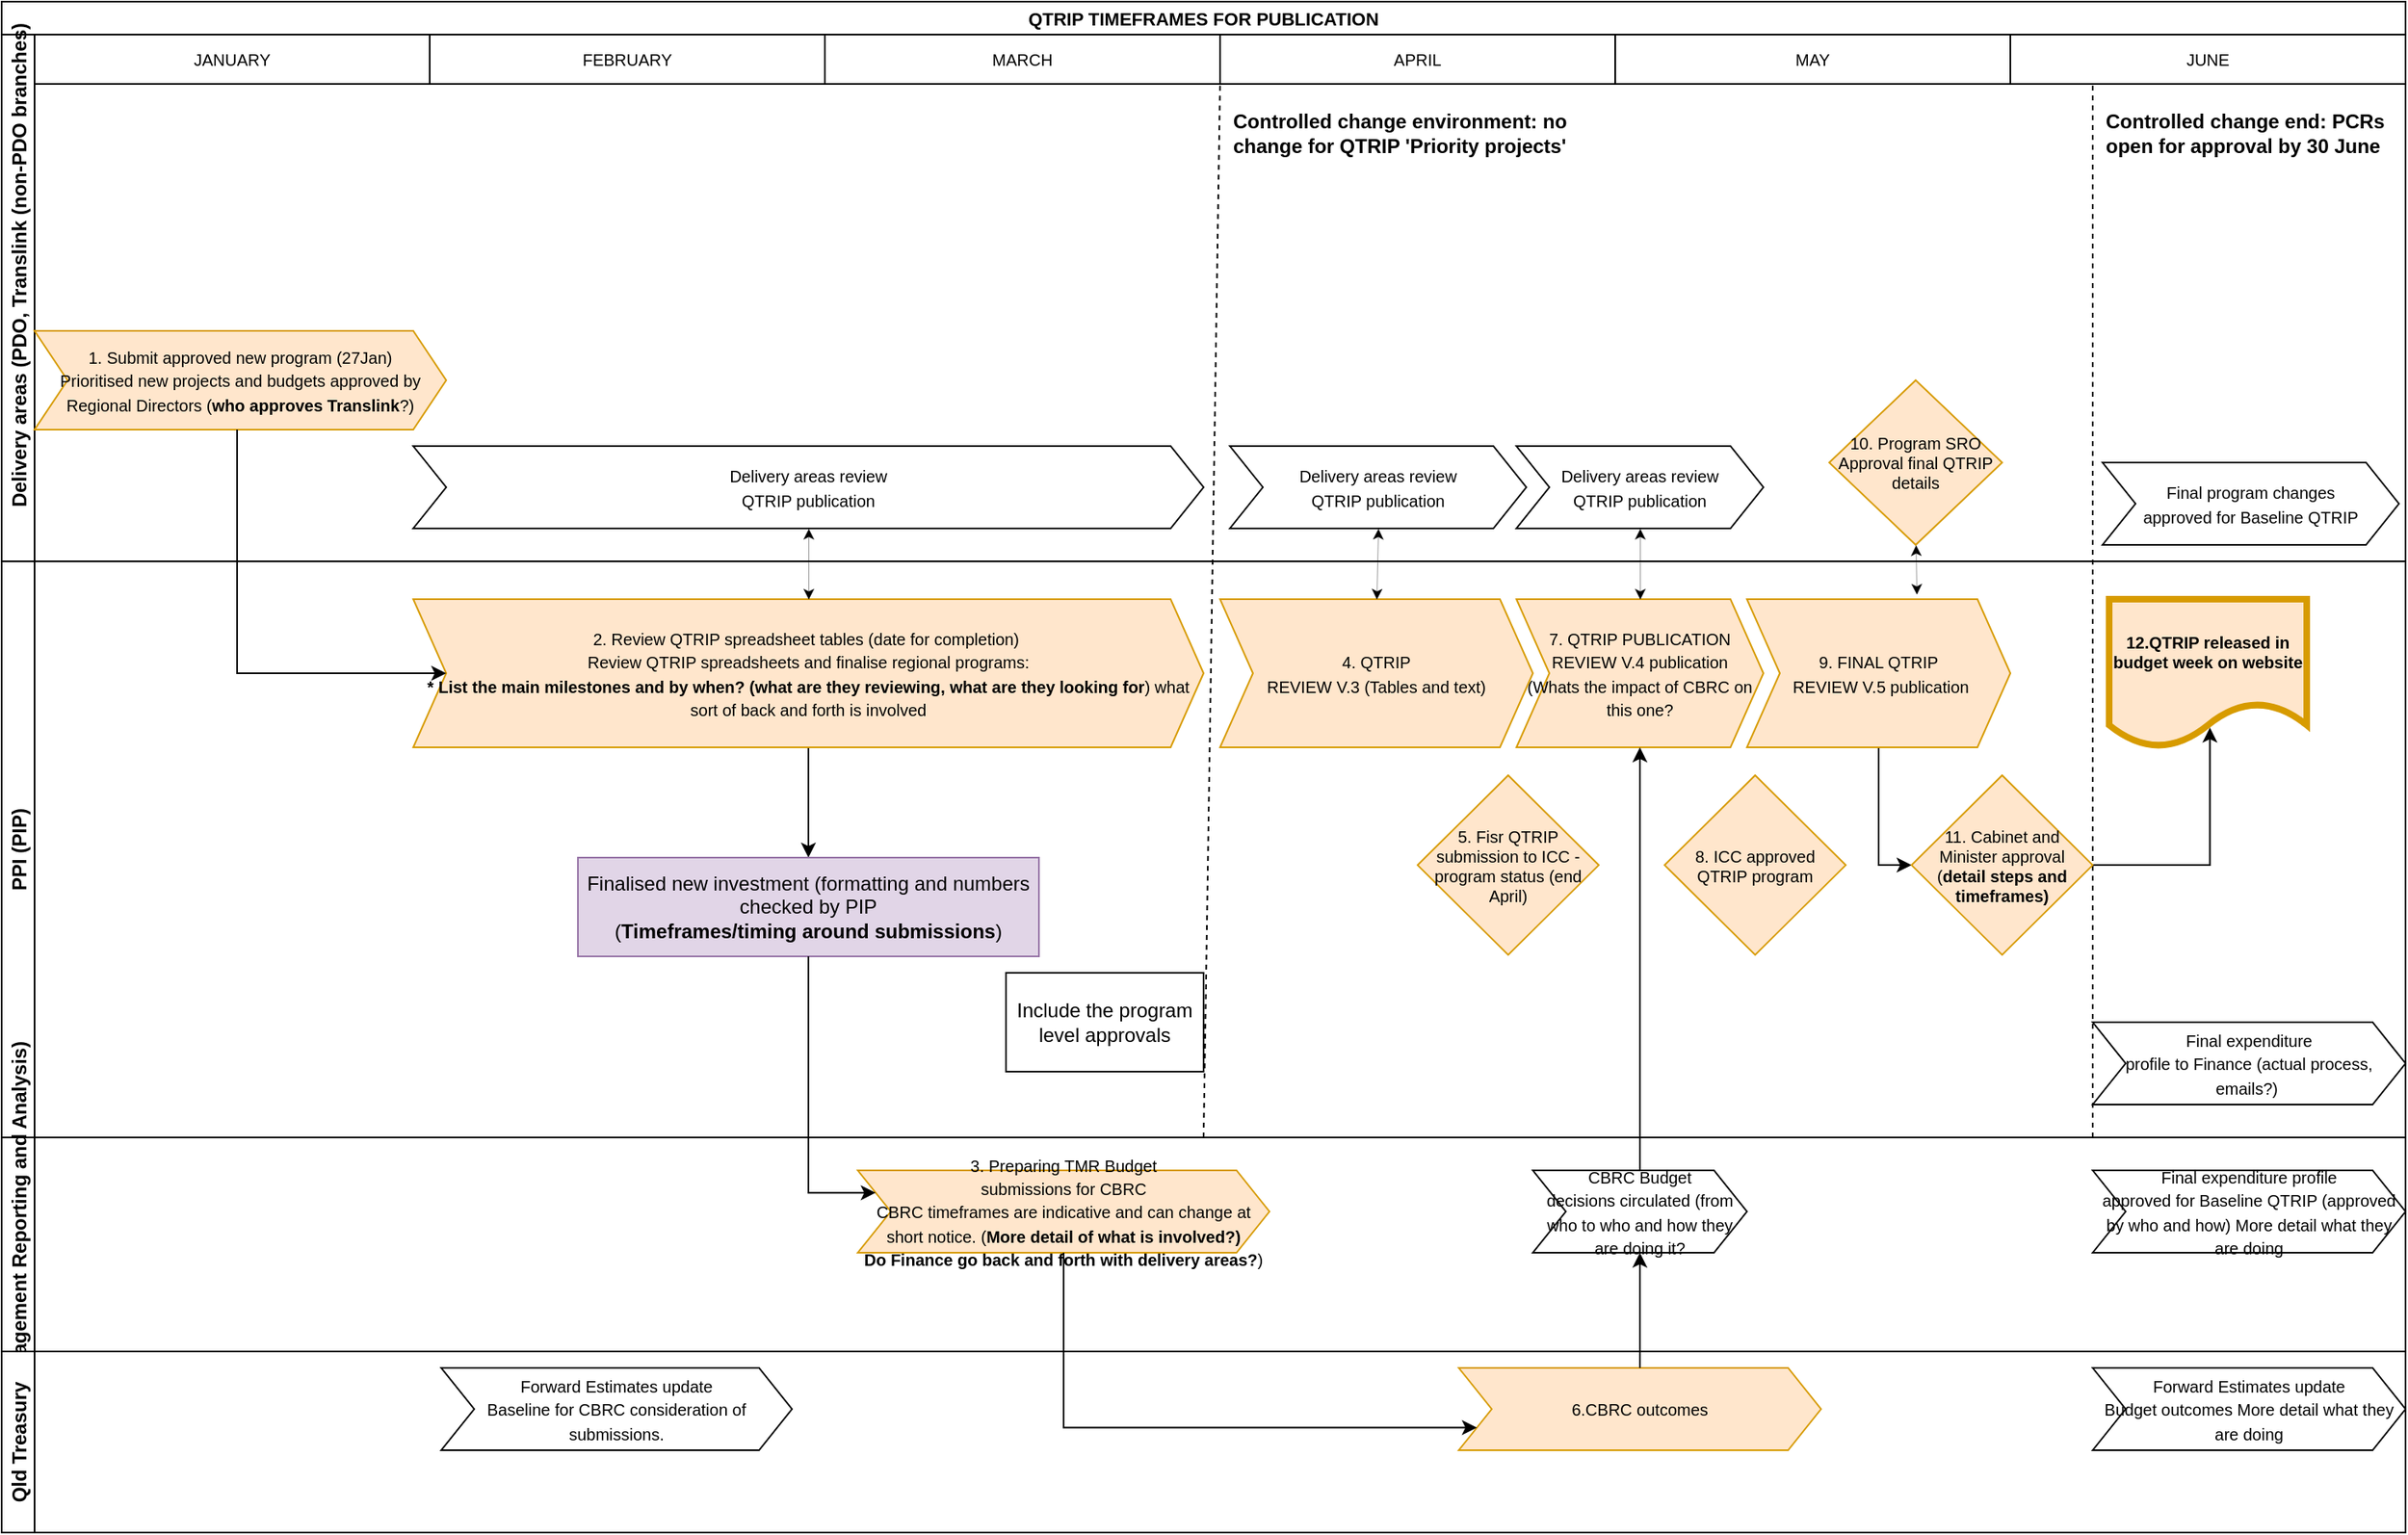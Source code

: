 <mxfile version="20.6.2" type="device" pages="3"><diagram id="lmJK-2yLrPPL_k1sbxFB" name="QTRIP"><mxGraphModel dx="1676" dy="972" grid="1" gridSize="10" guides="1" tooltips="1" connect="1" arrows="1" fold="1" page="1" pageScale="1" pageWidth="1654" pageHeight="1169" math="0" shadow="0"><root><mxCell id="0"/><mxCell id="1" parent="0"/><mxCell id="1NMxPis9Ar9ZYOywmdkB-1" value="QTRIP TIMEFRAMES FOR PUBLICATION" style="swimlane;childLayout=stackLayout;resizeParent=1;resizeParentMax=0;horizontal=1;startSize=20;horizontalStack=0;fontSize=11;" parent="1" vertex="1"><mxGeometry x="120" y="100" width="1460" height="930" as="geometry"/></mxCell><mxCell id="1NMxPis9Ar9ZYOywmdkB-2" value="            Delivery areas (PDO, Translink (non-PDO branches)" style="swimlane;startSize=20;horizontal=0;" parent="1NMxPis9Ar9ZYOywmdkB-1" vertex="1"><mxGeometry y="20" width="1460" height="320" as="geometry"/></mxCell><mxCell id="1NMxPis9Ar9ZYOywmdkB-7" value="&lt;font style=&quot;font-size: 10px;&quot;&gt;Final program changes&lt;br&gt;approved for Baseline QTRIP&lt;/font&gt;" style="shape=step;perimeter=stepPerimeter;whiteSpace=wrap;html=1;fixedSize=1;" parent="1NMxPis9Ar9ZYOywmdkB-2" vertex="1"><mxGeometry x="1276" y="260" width="180" height="50" as="geometry"/></mxCell><mxCell id="1NMxPis9Ar9ZYOywmdkB-36" value="JANUARY" style="rounded=0;whiteSpace=wrap;html=1;fontSize=10;" parent="1NMxPis9Ar9ZYOywmdkB-2" vertex="1"><mxGeometry x="20" width="240" height="30" as="geometry"/></mxCell><mxCell id="1NMxPis9Ar9ZYOywmdkB-37" value="FEBRUARY" style="rounded=0;whiteSpace=wrap;html=1;fontSize=10;" parent="1NMxPis9Ar9ZYOywmdkB-2" vertex="1"><mxGeometry x="260" width="240" height="30" as="geometry"/></mxCell><mxCell id="1NMxPis9Ar9ZYOywmdkB-38" value="MARCH" style="rounded=0;whiteSpace=wrap;html=1;fontSize=10;" parent="1NMxPis9Ar9ZYOywmdkB-2" vertex="1"><mxGeometry x="500" width="240" height="30" as="geometry"/></mxCell><mxCell id="1NMxPis9Ar9ZYOywmdkB-39" value="APRIL" style="rounded=0;whiteSpace=wrap;html=1;fontSize=10;" parent="1NMxPis9Ar9ZYOywmdkB-2" vertex="1"><mxGeometry x="740" width="240" height="30" as="geometry"/></mxCell><mxCell id="1NMxPis9Ar9ZYOywmdkB-40" value="MAY" style="rounded=0;whiteSpace=wrap;html=1;fontSize=10;" parent="1NMxPis9Ar9ZYOywmdkB-2" vertex="1"><mxGeometry x="980" width="240" height="30" as="geometry"/></mxCell><mxCell id="1NMxPis9Ar9ZYOywmdkB-41" value="JUNE" style="rounded=0;whiteSpace=wrap;html=1;fontSize=10;" parent="1NMxPis9Ar9ZYOywmdkB-2" vertex="1"><mxGeometry x="1220" width="240" height="30" as="geometry"/></mxCell><mxCell id="1NMxPis9Ar9ZYOywmdkB-46" value="10. Program SRO&lt;br&gt;Approval final QTRIP details" style="rhombus;whiteSpace=wrap;html=1;fontSize=10;fillColor=#ffe6cc;strokeColor=#d79b00;" parent="1NMxPis9Ar9ZYOywmdkB-2" vertex="1"><mxGeometry x="1110" y="210" width="105" height="100" as="geometry"/></mxCell><mxCell id="1NMxPis9Ar9ZYOywmdkB-76" value="&lt;span style=&quot;font-size: 10px;&quot;&gt;Delivery areas review&lt;br&gt;QTRIP publication&lt;/span&gt;" style="shape=step;perimeter=stepPerimeter;whiteSpace=wrap;html=1;fixedSize=1;" parent="1NMxPis9Ar9ZYOywmdkB-2" vertex="1"><mxGeometry x="746" y="250" width="180" height="50" as="geometry"/></mxCell><mxCell id="1NMxPis9Ar9ZYOywmdkB-77" value="&lt;span style=&quot;font-size: 10px;&quot;&gt;Delivery areas review&lt;br&gt;QTRIP publication&lt;/span&gt;" style="shape=step;perimeter=stepPerimeter;whiteSpace=wrap;html=1;fixedSize=1;" parent="1NMxPis9Ar9ZYOywmdkB-2" vertex="1"><mxGeometry x="250" y="250" width="480" height="50" as="geometry"/></mxCell><mxCell id="1NMxPis9Ar9ZYOywmdkB-80" value="&lt;span style=&quot;font-size: 10px;&quot;&gt;Delivery areas review&lt;br&gt;QTRIP publication&lt;/span&gt;" style="shape=step;perimeter=stepPerimeter;whiteSpace=wrap;html=1;fixedSize=1;" parent="1NMxPis9Ar9ZYOywmdkB-2" vertex="1"><mxGeometry x="920" y="250" width="150" height="50" as="geometry"/></mxCell><mxCell id="1NMxPis9Ar9ZYOywmdkB-85" value="" style="endArrow=none;dashed=1;html=1;rounded=0;strokeWidth=1;fontSize=10;endSize=6;entryX=0;entryY=1;entryDx=0;entryDy=0;" parent="1NMxPis9Ar9ZYOywmdkB-2" edge="1"><mxGeometry width="50" height="50" relative="1" as="geometry"><mxPoint x="1270" y="670" as="sourcePoint"/><mxPoint x="1270" y="30" as="targetPoint"/></mxGeometry></mxCell><mxCell id="1NMxPis9Ar9ZYOywmdkB-98" value="Controlled change environment: no change for QTRIP 'Priority projects'" style="text;html=1;strokeColor=none;fillColor=none;align=left;verticalAlign=middle;whiteSpace=wrap;rounded=0;fontSize=12;fontStyle=1" parent="1NMxPis9Ar9ZYOywmdkB-2" vertex="1"><mxGeometry x="746" y="40" width="214" height="40" as="geometry"/></mxCell><mxCell id="1NMxPis9Ar9ZYOywmdkB-100" value="Controlled change end: PCRs open for approval by 30 June" style="text;html=1;strokeColor=none;fillColor=none;align=left;verticalAlign=middle;whiteSpace=wrap;rounded=0;fontSize=12;fontStyle=1" parent="1NMxPis9Ar9ZYOywmdkB-2" vertex="1"><mxGeometry x="1276" y="40" width="174" height="40" as="geometry"/></mxCell><mxCell id="oTxpOXQzTmKI59_1Gvsa-10" value="&lt;span style=&quot;font-size: 10px;&quot;&gt;1. Submit approved new program (27Jan)&lt;br&gt;Prioritised new projects and budgets approved by Regional Directors (&lt;b&gt;who approves Translink&lt;/b&gt;?)&lt;br&gt;&lt;/span&gt;" style="shape=step;perimeter=stepPerimeter;whiteSpace=wrap;html=1;fixedSize=1;fillColor=#ffe6cc;strokeColor=#d79b00;" parent="1NMxPis9Ar9ZYOywmdkB-2" vertex="1"><mxGeometry x="20" y="180" width="250" height="60" as="geometry"/></mxCell><mxCell id="1NMxPis9Ar9ZYOywmdkB-53" value="" style="endArrow=classic;startArrow=classic;html=1;rounded=0;strokeWidth=0.2;fontSize=10;endSize=6;entryX=0.5;entryY=1;entryDx=0;entryDy=0;" parent="1NMxPis9Ar9ZYOywmdkB-1" target="1NMxPis9Ar9ZYOywmdkB-46" edge="1"><mxGeometry width="50" height="50" relative="1" as="geometry"><mxPoint x="1163" y="360" as="sourcePoint"/><mxPoint x="1163" y="350" as="targetPoint"/></mxGeometry></mxCell><mxCell id="1NMxPis9Ar9ZYOywmdkB-3" value="PPI (PIP)" style="swimlane;startSize=20;horizontal=0;" parent="1NMxPis9Ar9ZYOywmdkB-1" vertex="1"><mxGeometry y="340" width="1460" height="350" as="geometry"/></mxCell><mxCell id="1NMxPis9Ar9ZYOywmdkB-8" value="&lt;span style=&quot;font-size: 10px;&quot;&gt;Final expenditure&lt;br&gt;profile to Finance (actual process, emails?)&amp;nbsp;&lt;/span&gt;" style="shape=step;perimeter=stepPerimeter;whiteSpace=wrap;html=1;fixedSize=1;" parent="1NMxPis9Ar9ZYOywmdkB-3" vertex="1"><mxGeometry x="1270" y="280" width="190" height="50" as="geometry"/></mxCell><mxCell id="1NMxPis9Ar9ZYOywmdkB-16" value="12.QTRIP released in budget week on website" style="shape=document;whiteSpace=wrap;html=1;boundedLbl=1;fontSize=10;fillColor=#ffe6cc;strokeColor=#d79b00;fontStyle=1;strokeWidth=4;" parent="1NMxPis9Ar9ZYOywmdkB-3" vertex="1"><mxGeometry x="1280" y="23" width="120" height="90" as="geometry"/></mxCell><mxCell id="1NMxPis9Ar9ZYOywmdkB-19" value="&lt;span style=&quot;font-size: 10px;&quot;&gt;7. QTRIP PUBLICATION&lt;br&gt;REVIEW V.4 publication&lt;br&gt;(Whats the impact of CBRC on this one?&lt;br&gt;&lt;/span&gt;" style="shape=step;perimeter=stepPerimeter;whiteSpace=wrap;html=1;fixedSize=1;fillColor=#ffe6cc;strokeColor=#d79b00;" parent="1NMxPis9Ar9ZYOywmdkB-3" vertex="1"><mxGeometry x="920" y="23" width="150" height="90" as="geometry"/></mxCell><mxCell id="oTxpOXQzTmKI59_1Gvsa-21" style="edgeStyle=orthogonalEdgeStyle;rounded=0;orthogonalLoop=1;jettySize=auto;html=1;entryX=0;entryY=0.5;entryDx=0;entryDy=0;strokeWidth=1;fontFamily=Helvetica;fontSize=10;fontColor=#000000;" parent="1NMxPis9Ar9ZYOywmdkB-3" source="1NMxPis9Ar9ZYOywmdkB-50" target="1NMxPis9Ar9ZYOywmdkB-81" edge="1"><mxGeometry relative="1" as="geometry"/></mxCell><mxCell id="1NMxPis9Ar9ZYOywmdkB-50" value="&lt;span style=&quot;font-size: 10px;&quot;&gt;9. FINAL QTRIP&lt;br&gt;&amp;nbsp;REVIEW V.5 publication&lt;/span&gt;" style="shape=step;perimeter=stepPerimeter;whiteSpace=wrap;html=1;fixedSize=1;fillColor=#ffe6cc;strokeColor=#d79b00;" parent="1NMxPis9Ar9ZYOywmdkB-3" vertex="1"><mxGeometry x="1060" y="23" width="160" height="90" as="geometry"/></mxCell><mxCell id="1NMxPis9Ar9ZYOywmdkB-52" value="8. ICC approved&lt;br&gt;QTRIP program" style="rhombus;whiteSpace=wrap;html=1;fontSize=10;fillColor=#ffe6cc;strokeColor=#d79b00;" parent="1NMxPis9Ar9ZYOywmdkB-3" vertex="1"><mxGeometry x="1010" y="130" width="110" height="109.09" as="geometry"/></mxCell><mxCell id="1NMxPis9Ar9ZYOywmdkB-68" value="&lt;span style=&quot;font-size: 10px;&quot;&gt;4. QTRIP&lt;br&gt;REVIEW V.3 (Tables and text)&lt;/span&gt;" style="shape=step;perimeter=stepPerimeter;whiteSpace=wrap;html=1;fixedSize=1;fillColor=#ffe6cc;strokeColor=#d79b00;" parent="1NMxPis9Ar9ZYOywmdkB-3" vertex="1"><mxGeometry x="740" y="23" width="190" height="90" as="geometry"/></mxCell><mxCell id="1NMxPis9Ar9ZYOywmdkB-69" value="5. Fisr QTRIP submission to ICC - program status (end April)" style="rhombus;whiteSpace=wrap;html=1;fontSize=10;fillColor=#ffe6cc;strokeColor=#d79b00;" parent="1NMxPis9Ar9ZYOywmdkB-3" vertex="1"><mxGeometry x="860" y="130" width="110" height="109.09" as="geometry"/></mxCell><mxCell id="wJCfLTcxVVwtHicSg1OE-2" style="edgeStyle=orthogonalEdgeStyle;rounded=0;orthogonalLoop=1;jettySize=auto;html=1;" edge="1" parent="1NMxPis9Ar9ZYOywmdkB-3" source="1NMxPis9Ar9ZYOywmdkB-75" target="wJCfLTcxVVwtHicSg1OE-1"><mxGeometry relative="1" as="geometry"/></mxCell><mxCell id="1NMxPis9Ar9ZYOywmdkB-75" value="&lt;span style=&quot;font-size: 10px;&quot;&gt;2. Review QTRIP spreadsheet tables (date for completion)&amp;nbsp;&lt;br&gt;Review QTRIP spreadsheets and finalise regional programs:&lt;br&gt;&lt;b&gt;* List the main milestones and by when? (what are they reviewing, what are they looking for&lt;/b&gt;) what sort of back and forth is involved&lt;/span&gt;" style="shape=step;perimeter=stepPerimeter;whiteSpace=wrap;html=1;fixedSize=1;fillColor=#ffe6cc;strokeColor=#d79b00;" parent="1NMxPis9Ar9ZYOywmdkB-3" vertex="1"><mxGeometry x="250" y="23" width="480" height="90" as="geometry"/></mxCell><mxCell id="oTxpOXQzTmKI59_1Gvsa-22" style="edgeStyle=orthogonalEdgeStyle;rounded=0;orthogonalLoop=1;jettySize=auto;html=1;entryX=0.51;entryY=0.867;entryDx=0;entryDy=0;entryPerimeter=0;strokeWidth=1;fontFamily=Helvetica;fontSize=10;fontColor=#000000;" parent="1NMxPis9Ar9ZYOywmdkB-3" source="1NMxPis9Ar9ZYOywmdkB-81" target="1NMxPis9Ar9ZYOywmdkB-16" edge="1"><mxGeometry relative="1" as="geometry"/></mxCell><mxCell id="1NMxPis9Ar9ZYOywmdkB-81" value="11. Cabinet and&lt;br&gt;Minister approval (&lt;b&gt;detail steps and timeframes)&lt;/b&gt;" style="rhombus;whiteSpace=wrap;html=1;fontSize=10;fillColor=#ffe6cc;strokeColor=#d79b00;" parent="1NMxPis9Ar9ZYOywmdkB-3" vertex="1"><mxGeometry x="1160" y="130" width="110" height="109.09" as="geometry"/></mxCell><mxCell id="wJCfLTcxVVwtHicSg1OE-1" value="Finalised new investment (formatting and numbers checked by PIP&lt;br&gt;(&lt;b&gt;Timeframes/timing around submissions&lt;/b&gt;)" style="rounded=0;whiteSpace=wrap;html=1;fillColor=#e1d5e7;strokeColor=#9673a6;" vertex="1" parent="1NMxPis9Ar9ZYOywmdkB-3"><mxGeometry x="350" y="180" width="280" height="60" as="geometry"/></mxCell><mxCell id="wJCfLTcxVVwtHicSg1OE-4" value="Include the program level approvals" style="rounded=0;whiteSpace=wrap;html=1;" vertex="1" parent="1NMxPis9Ar9ZYOywmdkB-3"><mxGeometry x="610" y="250" width="120" height="60" as="geometry"/></mxCell><mxCell id="1NMxPis9Ar9ZYOywmdkB-4" value="CFO (Management Reporting and Analysis)" style="swimlane;startSize=20;horizontal=0;" parent="1NMxPis9Ar9ZYOywmdkB-1" vertex="1"><mxGeometry y="690" width="1460" height="130" as="geometry"/></mxCell><mxCell id="1NMxPis9Ar9ZYOywmdkB-10" value="&lt;font style=&quot;font-size: 10px;&quot;&gt;Final expenditure profile&lt;br&gt;approved for Baseline QTRIP (approved by who and how) More detail what they are doing&lt;/font&gt;" style="shape=step;perimeter=stepPerimeter;whiteSpace=wrap;html=1;fixedSize=1;" parent="1NMxPis9Ar9ZYOywmdkB-4" vertex="1"><mxGeometry x="1270" y="20" width="190" height="50" as="geometry"/></mxCell><mxCell id="1NMxPis9Ar9ZYOywmdkB-60" value="&lt;span style=&quot;font-size: 10px;&quot;&gt;CBRC Budget&lt;br&gt;decisions circulated (from who to who and how they are doing it?&lt;/span&gt;" style="shape=step;perimeter=stepPerimeter;whiteSpace=wrap;html=1;fixedSize=1;" parent="1NMxPis9Ar9ZYOywmdkB-4" vertex="1"><mxGeometry x="930" y="20" width="130" height="50" as="geometry"/></mxCell><mxCell id="1NMxPis9Ar9ZYOywmdkB-73" value="&lt;span style=&quot;font-size: 10px;&quot;&gt;3. Preparing TMR Budget&lt;br&gt;submissions for CBRC &lt;br&gt;CBRC timeframes are indicative and can change at short notice. (&lt;b&gt;More detail of what is involved?)&lt;br&gt;Do Finance go back and forth with delivery areas?&lt;/b&gt;)&lt;/span&gt;" style="shape=step;perimeter=stepPerimeter;whiteSpace=wrap;html=1;fixedSize=1;fillColor=#ffe6cc;strokeColor=#d79b00;" parent="1NMxPis9Ar9ZYOywmdkB-4" vertex="1"><mxGeometry x="520" y="20" width="250" height="50" as="geometry"/></mxCell><mxCell id="1NMxPis9Ar9ZYOywmdkB-5" value="Qld Treasury" style="swimlane;startSize=20;horizontal=0;" parent="1NMxPis9Ar9ZYOywmdkB-1" vertex="1"><mxGeometry y="820" width="1460" height="110" as="geometry"/></mxCell><mxCell id="oTxpOXQzTmKI59_1Gvsa-1" value="&lt;span style=&quot;font-size: 10px;&quot;&gt;Forward Estim&lt;/span&gt;&lt;font style=&quot;font-size: 10px;&quot;&gt;ates update&lt;br&gt;&lt;span style=&quot;text-align: left; background-color: rgb(255, 255, 255);&quot;&gt;Baseline for CBRC consideration of submissions.&lt;/span&gt;&lt;/font&gt;&lt;span style=&quot;font-size: 10px;&quot;&gt;&lt;br&gt;&lt;/span&gt;" style="shape=step;perimeter=stepPerimeter;whiteSpace=wrap;html=1;fixedSize=1;" parent="1NMxPis9Ar9ZYOywmdkB-5" vertex="1"><mxGeometry x="267" y="10" width="213" height="50" as="geometry"/></mxCell><mxCell id="oTxpOXQzTmKI59_1Gvsa-2" value="&lt;span style=&quot;font-size: 10px;&quot;&gt;6.CBRC outcomes&lt;/span&gt;" style="shape=step;perimeter=stepPerimeter;whiteSpace=wrap;html=1;fixedSize=1;fillColor=#ffe6cc;strokeColor=#d79b00;" parent="1NMxPis9Ar9ZYOywmdkB-5" vertex="1"><mxGeometry x="885" y="10" width="220" height="50" as="geometry"/></mxCell><mxCell id="oTxpOXQzTmKI59_1Gvsa-6" value="&lt;span style=&quot;font-size: 10px;&quot;&gt;Forward Estim&lt;/span&gt;&lt;font style=&quot;font-size: 10px;&quot;&gt;ates update&lt;br&gt;&lt;/font&gt;&lt;span style=&quot;font-size: 10px;&quot;&gt;Budget outcomes&amp;nbsp;&lt;/span&gt;&lt;span style=&quot;font-size: 10px;&quot;&gt;More detail what they are doing&lt;/span&gt;&lt;span style=&quot;font-size: 10px;&quot;&gt;&lt;br&gt;&lt;/span&gt;" style="shape=step;perimeter=stepPerimeter;whiteSpace=wrap;html=1;fixedSize=1;" parent="1NMxPis9Ar9ZYOywmdkB-5" vertex="1"><mxGeometry x="1270" y="10" width="190" height="50" as="geometry"/></mxCell><mxCell id="1NMxPis9Ar9ZYOywmdkB-63" style="edgeStyle=orthogonalEdgeStyle;rounded=0;orthogonalLoop=1;jettySize=auto;html=1;strokeWidth=1;fontSize=10;endSize=6;entryX=0.5;entryY=1;entryDx=0;entryDy=0;" parent="1NMxPis9Ar9ZYOywmdkB-1" source="1NMxPis9Ar9ZYOywmdkB-60" target="1NMxPis9Ar9ZYOywmdkB-19" edge="1"><mxGeometry relative="1" as="geometry"><mxPoint x="975" y="469" as="targetPoint"/></mxGeometry></mxCell><mxCell id="1NMxPis9Ar9ZYOywmdkB-88" value="" style="endArrow=classic;startArrow=classic;html=1;rounded=0;strokeWidth=0.2;fontSize=10;endSize=6;entryX=0.5;entryY=1;entryDx=0;entryDy=0;exitX=0.5;exitY=0;exitDx=0;exitDy=0;" parent="1NMxPis9Ar9ZYOywmdkB-1" source="1NMxPis9Ar9ZYOywmdkB-75" target="1NMxPis9Ar9ZYOywmdkB-77" edge="1"><mxGeometry width="50" height="50" relative="1" as="geometry"><mxPoint x="590" y="400" as="sourcePoint"/><mxPoint x="640" y="350" as="targetPoint"/></mxGeometry></mxCell><mxCell id="1NMxPis9Ar9ZYOywmdkB-89" value="" style="endArrow=classic;startArrow=classic;html=1;rounded=0;strokeWidth=0.2;fontSize=10;endSize=6;entryX=0.5;entryY=1;entryDx=0;entryDy=0;exitX=0.5;exitY=0;exitDx=0;exitDy=0;" parent="1NMxPis9Ar9ZYOywmdkB-1" source="1NMxPis9Ar9ZYOywmdkB-68" target="1NMxPis9Ar9ZYOywmdkB-76" edge="1"><mxGeometry width="50" height="50" relative="1" as="geometry"><mxPoint x="580" y="420" as="sourcePoint"/><mxPoint x="630" y="370" as="targetPoint"/></mxGeometry></mxCell><mxCell id="1NMxPis9Ar9ZYOywmdkB-90" value="" style="endArrow=classic;startArrow=classic;html=1;rounded=0;strokeWidth=0.2;fontSize=10;endSize=6;entryX=0.5;entryY=1;entryDx=0;entryDy=0;exitX=0.5;exitY=0;exitDx=0;exitDy=0;" parent="1NMxPis9Ar9ZYOywmdkB-1" source="1NMxPis9Ar9ZYOywmdkB-19" target="1NMxPis9Ar9ZYOywmdkB-80" edge="1"><mxGeometry width="50" height="50" relative="1" as="geometry"><mxPoint x="580" y="420" as="sourcePoint"/><mxPoint x="630" y="370" as="targetPoint"/></mxGeometry></mxCell><mxCell id="oTxpOXQzTmKI59_1Gvsa-8" style="edgeStyle=orthogonalEdgeStyle;rounded=0;orthogonalLoop=1;jettySize=auto;html=1;entryX=0;entryY=0.75;entryDx=0;entryDy=0;fontFamily=Helvetica;fontSize=10;fontColor=#000000;" parent="1NMxPis9Ar9ZYOywmdkB-1" source="1NMxPis9Ar9ZYOywmdkB-73" target="oTxpOXQzTmKI59_1Gvsa-2" edge="1"><mxGeometry relative="1" as="geometry"><Array as="points"><mxPoint x="645" y="866"/></Array></mxGeometry></mxCell><mxCell id="oTxpOXQzTmKI59_1Gvsa-9" style="edgeStyle=orthogonalEdgeStyle;rounded=0;orthogonalLoop=1;jettySize=auto;html=1;entryX=0.5;entryY=1;entryDx=0;entryDy=0;fontFamily=Helvetica;fontSize=10;fontColor=#000000;" parent="1NMxPis9Ar9ZYOywmdkB-1" source="oTxpOXQzTmKI59_1Gvsa-2" target="1NMxPis9Ar9ZYOywmdkB-60" edge="1"><mxGeometry relative="1" as="geometry"/></mxCell><mxCell id="oTxpOXQzTmKI59_1Gvsa-14" style="edgeStyle=orthogonalEdgeStyle;rounded=0;orthogonalLoop=1;jettySize=auto;html=1;entryX=0;entryY=0.5;entryDx=0;entryDy=0;fontFamily=Helvetica;fontSize=10;fontColor=#000000;" parent="1NMxPis9Ar9ZYOywmdkB-1" source="oTxpOXQzTmKI59_1Gvsa-10" target="1NMxPis9Ar9ZYOywmdkB-75" edge="1"><mxGeometry relative="1" as="geometry"><Array as="points"><mxPoint x="143" y="408"/></Array></mxGeometry></mxCell><mxCell id="wJCfLTcxVVwtHicSg1OE-3" style="edgeStyle=orthogonalEdgeStyle;rounded=0;orthogonalLoop=1;jettySize=auto;html=1;entryX=0;entryY=0.25;entryDx=0;entryDy=0;" edge="1" parent="1NMxPis9Ar9ZYOywmdkB-1" source="wJCfLTcxVVwtHicSg1OE-1" target="1NMxPis9Ar9ZYOywmdkB-73"><mxGeometry relative="1" as="geometry"><Array as="points"><mxPoint x="490" y="724"/></Array></mxGeometry></mxCell><mxCell id="1NMxPis9Ar9ZYOywmdkB-84" value="" style="endArrow=none;dashed=1;html=1;rounded=0;strokeWidth=1;fontSize=10;endSize=6;entryX=0;entryY=1;entryDx=0;entryDy=0;" parent="1" target="1NMxPis9Ar9ZYOywmdkB-39" edge="1"><mxGeometry width="50" height="50" relative="1" as="geometry"><mxPoint x="850" y="790" as="sourcePoint"/><mxPoint x="830" y="450" as="targetPoint"/></mxGeometry></mxCell></root></mxGraphModel></diagram><diagram id="vq0Zf7JVb8oz-WsY0t5Z" name="Financial process"><mxGraphModel dx="1487" dy="826" grid="1" gridSize="10" guides="1" tooltips="1" connect="1" arrows="1" fold="1" page="1" pageScale="1" pageWidth="1654" pageHeight="1169" math="0" shadow="0"><root><mxCell id="0"/><mxCell id="1" parent="0"/><mxCell id="NMHns9GoFDPjdKpNw9aY-1" value="TMR CASH AND FUNDING FLOWS" style="swimlane;childLayout=stackLayout;resizeParent=1;resizeParentMax=0;horizontal=1;startSize=20;horizontalStack=0;strokeWidth=1;" parent="1" vertex="1"><mxGeometry x="120" y="30" width="1250" height="720" as="geometry"/></mxCell><mxCell id="kgao66b1QHwsTAKo6r0Z-43" style="edgeStyle=orthogonalEdgeStyle;rounded=0;orthogonalLoop=1;jettySize=auto;html=1;entryX=0.5;entryY=0;entryDx=0;entryDy=0;fontFamily=Helvetica;fontSize=12;" parent="NMHns9GoFDPjdKpNw9aY-1" source="kgao66b1QHwsTAKo6r0Z-7" target="kgao66b1QHwsTAKo6r0Z-9" edge="1"><mxGeometry relative="1" as="geometry"/></mxCell><mxCell id="kgao66b1QHwsTAKo6r0Z-40" style="edgeStyle=orthogonalEdgeStyle;rounded=0;orthogonalLoop=1;jettySize=auto;html=1;entryX=0.5;entryY=0;entryDx=0;entryDy=0;fontFamily=Helvetica;fontSize=12;" parent="NMHns9GoFDPjdKpNw9aY-1" source="kgao66b1QHwsTAKo6r0Z-2" target="kgao66b1QHwsTAKo6r0Z-5" edge="1"><mxGeometry relative="1" as="geometry"/></mxCell><mxCell id="NMHns9GoFDPjdKpNw9aY-2" value="Qld Government&#10; (QT)" style="swimlane;startSize=40;horizontal=0;strokeWidth=1;" parent="NMHns9GoFDPjdKpNw9aY-1" vertex="1"><mxGeometry y="20" width="1250" height="240" as="geometry"/></mxCell><mxCell id="kgao66b1QHwsTAKo6r0Z-2" value="Tridata forward&lt;br&gt;estimate update" style="shape=parallelogram;perimeter=parallelogramPerimeter;whiteSpace=wrap;html=1;fixedSize=1;strokeWidth=1;" parent="NMHns9GoFDPjdKpNw9aY-2" vertex="1"><mxGeometry x="640" y="170" width="160" height="60" as="geometry"/></mxCell><mxCell id="kgao66b1QHwsTAKo6r0Z-29" value="" style="shape=curlyBracket;whiteSpace=wrap;html=1;rounded=1;flipH=1;strokeWidth=1;rotation=-180;" parent="NMHns9GoFDPjdKpNw9aY-2" vertex="1"><mxGeometry x="830" y="50" width="20" height="180" as="geometry"/></mxCell><mxCell id="kgao66b1QHwsTAKo6r0Z-39" style="edgeStyle=orthogonalEdgeStyle;rounded=0;orthogonalLoop=1;jettySize=auto;html=1;entryX=0.5;entryY=0;entryDx=0;entryDy=0;fontFamily=Helvetica;fontSize=12;" parent="NMHns9GoFDPjdKpNw9aY-2" source="kgao66b1QHwsTAKo6r0Z-31" target="kgao66b1QHwsTAKo6r0Z-2" edge="1"><mxGeometry relative="1" as="geometry"/></mxCell><mxCell id="kgao66b1QHwsTAKo6r0Z-31" value="CBRC&lt;br&gt;outcomes" style="rhombus;whiteSpace=wrap;html=1;strokeWidth=1;" parent="NMHns9GoFDPjdKpNw9aY-2" vertex="1"><mxGeometry x="655" y="40" width="130" height="100" as="geometry"/></mxCell><mxCell id="kgao66b1QHwsTAKo6r0Z-33" value="&lt;ul&gt;&lt;li&gt;&lt;span&gt;Adjustments to departmental funding allocations can only be made by CBRC based on departmental submissions.&amp;nbsp;&lt;/span&gt;&lt;/li&gt;&lt;li&gt;&lt;span style=&quot;background-color: initial;&quot;&gt;All capital and operating funding adjustments are then&lt;br&gt;reflected in Tridata (&lt;/span&gt;Queensland Treasury's WoG budget and reporting system) during Forward Estimates updates.&lt;/li&gt;&lt;li&gt;&lt;span style=&quot;color: rgb(51, 51, 51); background-color: rgb(251, 251, 251);&quot;&gt;TMR has three major budget rounds each financial year that correlate to the Queensland Treasury budget rounds of July, October and February. These are referred to as budget versions 1, 2 and 3.&lt;/span&gt;&lt;/li&gt;&lt;/ul&gt;&lt;p class=&quot;MsoNormal&quot;&gt;&lt;/p&gt;" style="text;html=1;strokeColor=none;fillColor=none;align=left;verticalAlign=top;whiteSpace=wrap;rounded=0;strokeWidth=1;" parent="NMHns9GoFDPjdKpNw9aY-2" vertex="1"><mxGeometry x="830" y="50" width="360" height="170" as="geometry"/></mxCell><mxCell id="kgao66b1QHwsTAKo6r0Z-53" value="Queensland Treasury &lt;br&gt;consolidated fund" style="shape=parallelogram;perimeter=parallelogramPerimeter;whiteSpace=wrap;html=1;fixedSize=1;strokeWidth=1;fontFamily=Helvetica;fontSize=12;" parent="NMHns9GoFDPjdKpNw9aY-2" vertex="1"><mxGeometry x="70" y="82.5" width="210" height="75" as="geometry"/></mxCell><mxCell id="kgao66b1QHwsTAKo6r0Z-64" value="&lt;h1&gt;CASH FLOWS&lt;/h1&gt;" style="text;html=1;strokeColor=none;fillColor=none;spacing=5;spacingTop=-20;whiteSpace=wrap;overflow=hidden;rounded=0;strokeWidth=1;fontFamily=Helvetica;fontSize=12;" parent="NMHns9GoFDPjdKpNw9aY-2" vertex="1"><mxGeometry x="210" y="6" width="200" height="50" as="geometry"/></mxCell><mxCell id="kgao66b1QHwsTAKo6r0Z-65" value="&lt;h1&gt;FUNDING FLOWS&lt;/h1&gt;" style="text;html=1;strokeColor=none;fillColor=none;spacing=5;spacingTop=-20;whiteSpace=wrap;overflow=hidden;rounded=0;strokeWidth=1;fontFamily=Helvetica;fontSize=12;" parent="NMHns9GoFDPjdKpNw9aY-2" vertex="1"><mxGeometry x="790" y="6" width="220" height="50" as="geometry"/></mxCell><mxCell id="R0BcNBtTmBV-_6BC8CI2-14" value="Weekly remittance to Treasury" style="rounded=0;whiteSpace=wrap;html=1;strokeWidth=1;" vertex="1" parent="NMHns9GoFDPjdKpNw9aY-2"><mxGeometry x="110" y="200" width="133.33" height="40" as="geometry"/></mxCell><mxCell id="ZucL_8auy1gbdfvtZyR6-1" value="&lt;span style=&quot;background-color: initial;&quot;&gt;TMR retains 81.44% of registration revenue, reflected in its funding envelope.&lt;/span&gt;" style="text;html=1;align=left;verticalAlign=middle;whiteSpace=wrap;rounded=0;fontSize=11;fillColor=#f8cecc;strokeColor=#b85450;" vertex="1" parent="NMHns9GoFDPjdKpNw9aY-2"><mxGeometry x="480" y="140" width="100" height="90" as="geometry"/></mxCell><mxCell id="ZucL_8auy1gbdfvtZyR6-6" style="edgeStyle=orthogonalEdgeStyle;rounded=0;orthogonalLoop=1;jettySize=auto;html=1;entryX=1;entryY=0.5;entryDx=0;entryDy=0;strokeColor=#CC0000;fontSize=11;fontColor=#CC0000;dashed=1;" edge="1" parent="NMHns9GoFDPjdKpNw9aY-2" source="kgao66b1QHwsTAKo6r0Z-31" target="ZucL_8auy1gbdfvtZyR6-1"><mxGeometry relative="1" as="geometry"/></mxCell><mxCell id="NMHns9GoFDPjdKpNw9aY-5" style="edgeStyle=orthogonalEdgeStyle;rounded=0;orthogonalLoop=1;jettySize=auto;html=1;exitX=0.5;exitY=0;exitDx=0;exitDy=0;entryX=0.5;entryY=1;entryDx=0;entryDy=0;" parent="NMHns9GoFDPjdKpNw9aY-1" source="NMHns9GoFDPjdKpNw9aY-3" target="NMHns9GoFDPjdKpNw9aY-2" edge="1"><mxGeometry relative="1" as="geometry"/></mxCell><mxCell id="NMHns9GoFDPjdKpNw9aY-3" value="TMR&#10; (Finance and Procurement)" style="swimlane;startSize=40;horizontal=0;strokeWidth=1;" parent="NMHns9GoFDPjdKpNw9aY-1" vertex="1"><mxGeometry y="260" width="1250" height="220" as="geometry"/></mxCell><mxCell id="kgao66b1QHwsTAKo6r0Z-41" style="edgeStyle=orthogonalEdgeStyle;rounded=0;orthogonalLoop=1;jettySize=auto;html=1;entryX=0.5;entryY=0;entryDx=0;entryDy=0;fontFamily=Helvetica;fontSize=12;" parent="NMHns9GoFDPjdKpNw9aY-3" source="kgao66b1QHwsTAKo6r0Z-5" target="kgao66b1QHwsTAKo6r0Z-7" edge="1"><mxGeometry relative="1" as="geometry"/></mxCell><mxCell id="kgao66b1QHwsTAKo6r0Z-5" value="TMR funding envelop reconciliation with CBRC funding outcomes" style="rounded=0;whiteSpace=wrap;html=1;strokeWidth=1;" parent="NMHns9GoFDPjdKpNw9aY-3" vertex="1"><mxGeometry x="620" y="50" width="200" height="60" as="geometry"/></mxCell><mxCell id="kgao66b1QHwsTAKo6r0Z-7" value="Budget and Financial Planning update allocation files to match TRIDATA" style="shape=parallelogram;perimeter=parallelogramPerimeter;whiteSpace=wrap;html=1;fixedSize=1;strokeWidth=1;" parent="NMHns9GoFDPjdKpNw9aY-3" vertex="1"><mxGeometry x="620" y="150" width="200" height="60" as="geometry"/></mxCell><mxCell id="kgao66b1QHwsTAKo6r0Z-34" value="" style="shape=curlyBracket;whiteSpace=wrap;html=1;rounded=1;flipH=1;strokeWidth=1;rotation=-180;" parent="NMHns9GoFDPjdKpNw9aY-3" vertex="1"><mxGeometry x="830" y="30" width="20" height="180" as="geometry"/></mxCell><mxCell id="kgao66b1QHwsTAKo6r0Z-36" value="&lt;ul&gt;&lt;li&gt;Financial Planning and Analysis in TMR takes CBRC funding decisions and reflects them across departmental funding envelops (branch level allocations). Branches are expected to operate within their allocated funding.&lt;/li&gt;&lt;li&gt;&lt;span style=&quot;line-height: 107%;&quot;&gt;&lt;font style=&quot;font-size: 12px;&quot;&gt;Additional funding (within the departmental envelope) can only be approved by the Finance and Procurement Comittee (FaPCom) based on Finance Submissions prepared by Branches.&lt;/font&gt;&lt;/span&gt;&lt;/li&gt;&lt;li&gt;&lt;span style=&quot;line-height: 107%;&quot;&gt;&lt;font style=&quot;font-size: 12px;&quot;&gt;At end of the financial year, Financial Performance and Systems complete Carryover (July) - a process for adjustments required to the following year’s budget.&lt;br&gt;&lt;/font&gt;&lt;/span&gt;&lt;/li&gt;&lt;/ul&gt;&lt;p class=&quot;MsoNormal&quot;&gt;&lt;/p&gt;" style="text;html=1;strokeColor=none;fillColor=none;align=left;verticalAlign=top;whiteSpace=wrap;rounded=0;strokeWidth=1;" parent="NMHns9GoFDPjdKpNw9aY-3" vertex="1"><mxGeometry x="830" y="20" width="360" height="190" as="geometry"/></mxCell><mxCell id="kgao66b1QHwsTAKo6r0Z-55" value="Fortnightly cash injection&lt;br&gt;reflected in allocation files&lt;br&gt;by Budget and Financial Planning" style="shape=parallelogram;perimeter=parallelogramPerimeter;whiteSpace=wrap;html=1;fixedSize=1;strokeWidth=1;fontFamily=Helvetica;fontSize=12;" parent="NMHns9GoFDPjdKpNw9aY-3" vertex="1"><mxGeometry x="310" y="60" width="250" height="60" as="geometry"/></mxCell><mxCell id="kgao66b1QHwsTAKo6r0Z-25" value="" style="endArrow=none;dashed=1;html=1;rounded=0;" parent="NMHns9GoFDPjdKpNw9aY-3" edge="1"><mxGeometry y="20" width="50" height="50" relative="1" as="geometry"><mxPoint x="600" y="460" as="sourcePoint"/><mxPoint x="600" y="-245" as="targetPoint"/></mxGeometry></mxCell><mxCell id="R0BcNBtTmBV-_6BC8CI2-1" value="Cash and Banking team reconcile SAP with general ledger" style="rounded=0;whiteSpace=wrap;html=1;strokeWidth=1;" vertex="1" parent="NMHns9GoFDPjdKpNw9aY-3"><mxGeometry x="75" y="120" width="200" height="60" as="geometry"/></mxCell><mxCell id="R0BcNBtTmBV-_6BC8CI2-66" value="LTSR Finance remits heavy vehicle regulator fee to regulator" style="rounded=0;whiteSpace=wrap;html=1;fontSize=11;" vertex="1" parent="NMHns9GoFDPjdKpNw9aY-3"><mxGeometry x="50" y="30" width="90" height="60" as="geometry"/></mxCell><mxCell id="R0BcNBtTmBV-_6BC8CI2-70" style="edgeStyle=orthogonalEdgeStyle;rounded=0;orthogonalLoop=1;jettySize=auto;html=1;strokeColor=#CC0000;fontSize=11;fontColor=#CC0000;dashed=1;" edge="1" parent="NMHns9GoFDPjdKpNw9aY-3"><mxGeometry relative="1" as="geometry"><mxPoint x="140" y="60" as="targetPoint"/><mxPoint x="170" y="60" as="sourcePoint"/></mxGeometry></mxCell><mxCell id="NMHns9GoFDPjdKpNw9aY-4" value="TMR Branches" style="swimlane;startSize=40;horizontal=0;strokeWidth=1;" parent="NMHns9GoFDPjdKpNw9aY-1" vertex="1"><mxGeometry y="480" width="1250" height="240" as="geometry"/></mxCell><mxCell id="kgao66b1QHwsTAKo6r0Z-12" value="Branch budget&lt;br&gt;updated in SAP" style="shape=parallelogram;perimeter=parallelogramPerimeter;whiteSpace=wrap;html=1;fixedSize=1;strokeWidth=1;" parent="NMHns9GoFDPjdKpNw9aY-4" vertex="1"><mxGeometry x="645" y="140" width="150" height="60" as="geometry"/></mxCell><mxCell id="kgao66b1QHwsTAKo6r0Z-46" style="edgeStyle=orthogonalEdgeStyle;rounded=0;orthogonalLoop=1;jettySize=auto;html=1;entryX=0.5;entryY=0;entryDx=0;entryDy=0;fontFamily=Helvetica;fontSize=12;" parent="NMHns9GoFDPjdKpNw9aY-4" source="kgao66b1QHwsTAKo6r0Z-9" target="kgao66b1QHwsTAKo6r0Z-12" edge="1"><mxGeometry relative="1" as="geometry"/></mxCell><mxCell id="kgao66b1QHwsTAKo6r0Z-9" value="Branch funding envelop reconciliation with allocation files" style="rounded=0;whiteSpace=wrap;html=1;strokeWidth=1;" parent="NMHns9GoFDPjdKpNw9aY-4" vertex="1"><mxGeometry x="620" y="40" width="200" height="60" as="geometry"/></mxCell><mxCell id="kgao66b1QHwsTAKo6r0Z-37" value="&lt;ul style=&quot;&quot;&gt;&lt;li&gt;&lt;span style=&quot;background-color: initial;&quot;&gt;At &lt;/span&gt;&lt;span style=&quot;background-color: initial;&quot;&gt;three points during the year, budgets are updated to reflect the current&amp;nbsp;&lt;/span&gt;funding allocations and expected timing of expenditure.&amp;nbsp;&lt;span style=&quot;background-color: initial;&quot;&gt;The timings of the budget updates align to Tridata&amp;nbsp;&lt;/span&gt;adjustment windows.&lt;/li&gt;&lt;li&gt;&lt;span style=&quot;line-height: 107%;&quot;&gt;&lt;font style=&quot;font-size: 12px;&quot;&gt;Dates for budget updates are communicated through Financial Planning &amp;amp; Analysis (FP&amp;amp;A) Key Account Managers (KAMs)&lt;/font&gt;&lt;/span&gt;&lt;br&gt;&lt;/li&gt;&lt;li&gt;SAP is the source of truth for budgets and reporting. Branch&lt;br&gt;budgets must reconcile to their allocation files for revenue, expenses, depreciation, special funding and capital.&lt;/li&gt;&lt;/ul&gt;&lt;p class=&quot;MsoNormal&quot;&gt;&lt;/p&gt;" style="text;html=1;strokeColor=none;fillColor=none;align=left;verticalAlign=top;whiteSpace=wrap;rounded=0;strokeWidth=1;" parent="NMHns9GoFDPjdKpNw9aY-4" vertex="1"><mxGeometry x="830" y="30" width="360" height="180" as="geometry"/></mxCell><mxCell id="kgao66b1QHwsTAKo6r0Z-38" value="" style="shape=curlyBracket;whiteSpace=wrap;html=1;rounded=1;flipH=1;strokeWidth=1;rotation=-180;" parent="NMHns9GoFDPjdKpNw9aY-4" vertex="1"><mxGeometry x="830" y="40" width="20" height="180" as="geometry"/></mxCell><mxCell id="kgao66b1QHwsTAKo6r0Z-49" value="TRAILS tracks registration transactions and records them in SAP" style="shape=cylinder3;whiteSpace=wrap;html=1;boundedLbl=1;backgroundOutline=1;size=15;strokeWidth=1;fontFamily=Helvetica;fontSize=12;" parent="NMHns9GoFDPjdKpNw9aY-4" vertex="1"><mxGeometry x="107.09" y="30" width="135" height="100" as="geometry"/></mxCell><mxCell id="R0BcNBtTmBV-_6BC8CI2-6" style="edgeStyle=orthogonalEdgeStyle;rounded=0;orthogonalLoop=1;jettySize=auto;html=1;entryX=0.5;entryY=1;entryDx=0;entryDy=0;entryPerimeter=0;strokeColor=#000000;fontSize=11;fontColor=#000000;" edge="1" parent="NMHns9GoFDPjdKpNw9aY-4" source="kgao66b1QHwsTAKo6r0Z-50" target="kgao66b1QHwsTAKo6r0Z-49"><mxGeometry relative="1" as="geometry"/></mxCell><mxCell id="kgao66b1QHwsTAKo6r0Z-50" value="Customer Services Branch interfaces with public to collect revenuw" style="rounded=0;whiteSpace=wrap;html=1;strokeWidth=1;" parent="NMHns9GoFDPjdKpNw9aY-4" vertex="1"><mxGeometry x="100" y="160" width="149.47" height="44.84" as="geometry"/></mxCell><mxCell id="QW4cM9V998VrkaMXxzDj-1" value="QTRIP expenditure&lt;br style=&quot;font-size: 11px;&quot;&gt;recorded throughSAP&lt;br&gt;based on project code" style="shape=parallelogram;perimeter=parallelogramPerimeter;whiteSpace=wrap;html=1;fixedSize=1;strokeWidth=1;fontFamily=Helvetica;fontSize=11;" vertex="1" parent="NMHns9GoFDPjdKpNw9aY-4"><mxGeometry x="270" y="110" width="158.5" height="74.84" as="geometry"/></mxCell><mxCell id="FM0lbP13WK9GgCMavknw-2" value="Non-QTRIP expenditure&lt;br&gt;recorded in SAP" style="shape=parallelogram;perimeter=parallelogramPerimeter;whiteSpace=wrap;html=1;fixedSize=1;strokeWidth=1;fontFamily=Helvetica;fontSize=11;" vertex="1" parent="NMHns9GoFDPjdKpNw9aY-4"><mxGeometry x="450" y="110" width="118.5" height="74.84" as="geometry"/></mxCell><mxCell id="R0BcNBtTmBV-_6BC8CI2-19" style="edgeStyle=orthogonalEdgeStyle;rounded=0;orthogonalLoop=1;jettySize=auto;html=1;entryX=0.5;entryY=0;entryDx=0;entryDy=0;strokeColor=#000000;fontSize=11;fontColor=#000000;" edge="1" parent="NMHns9GoFDPjdKpNw9aY-4" source="R0BcNBtTmBV-_6BC8CI2-17" target="QW4cM9V998VrkaMXxzDj-1"><mxGeometry relative="1" as="geometry"/></mxCell><mxCell id="R0BcNBtTmBV-_6BC8CI2-20" style="edgeStyle=orthogonalEdgeStyle;rounded=0;orthogonalLoop=1;jettySize=auto;html=1;entryX=0.606;entryY=-0.022;entryDx=0;entryDy=0;entryPerimeter=0;strokeColor=#000000;fontSize=11;fontColor=#000000;" edge="1" parent="NMHns9GoFDPjdKpNw9aY-4" source="R0BcNBtTmBV-_6BC8CI2-17" target="FM0lbP13WK9GgCMavknw-2"><mxGeometry relative="1" as="geometry"/></mxCell><mxCell id="R0BcNBtTmBV-_6BC8CI2-17" value="Branch expenditure reflected&lt;br&gt;in allocation files and SAP" style="shape=parallelogram;perimeter=parallelogramPerimeter;whiteSpace=wrap;html=1;fixedSize=1;strokeWidth=1;fontFamily=Helvetica;fontSize=12;" vertex="1" parent="NMHns9GoFDPjdKpNw9aY-4"><mxGeometry x="300" width="250" height="60" as="geometry"/></mxCell><mxCell id="l4H8PvoydFz3_QBa5k2O-1" style="edgeStyle=orthogonalEdgeStyle;rounded=0;orthogonalLoop=1;jettySize=auto;html=1;" parent="NMHns9GoFDPjdKpNw9aY-1" source="kgao66b1QHwsTAKo6r0Z-53" target="kgao66b1QHwsTAKo6r0Z-55" edge="1"><mxGeometry relative="1" as="geometry"><Array as="points"><mxPoint x="430" y="140"/></Array></mxGeometry></mxCell><mxCell id="R0BcNBtTmBV-_6BC8CI2-18" style="edgeStyle=orthogonalEdgeStyle;rounded=0;orthogonalLoop=1;jettySize=auto;html=1;entryX=0.538;entryY=-0.036;entryDx=0;entryDy=0;entryPerimeter=0;strokeColor=#000000;fontSize=11;fontColor=#000000;" edge="1" parent="NMHns9GoFDPjdKpNw9aY-1" source="kgao66b1QHwsTAKo6r0Z-55" target="R0BcNBtTmBV-_6BC8CI2-17"><mxGeometry relative="1" as="geometry"/></mxCell><mxCell id="R0BcNBtTmBV-_6BC8CI2-12" style="edgeStyle=orthogonalEdgeStyle;rounded=0;orthogonalLoop=1;jettySize=auto;html=1;entryX=0.5;entryY=1;entryDx=0;entryDy=0;strokeColor=#000000;fontSize=11;fontColor=#000000;exitX=0.5;exitY=0;exitDx=0;exitDy=0;exitPerimeter=0;" edge="1" parent="NMHns9GoFDPjdKpNw9aY-1" source="kgao66b1QHwsTAKo6r0Z-49" target="R0BcNBtTmBV-_6BC8CI2-1"><mxGeometry relative="1" as="geometry"><mxPoint x="175.061" y="440" as="sourcePoint"/></mxGeometry></mxCell><mxCell id="ZucL_8auy1gbdfvtZyR6-8" style="edgeStyle=orthogonalEdgeStyle;rounded=0;orthogonalLoop=1;jettySize=auto;html=1;strokeColor=#CC0000;fontSize=11;fontColor=#CC0000;dashed=1;" edge="1" parent="1" source="ZucL_8auy1gbdfvtZyR6-1"><mxGeometry relative="1" as="geometry"><mxPoint x="560" y="235" as="targetPoint"/></mxGeometry></mxCell><mxCell id="R0BcNBtTmBV-_6BC8CI2-67" style="edgeStyle=orthogonalEdgeStyle;rounded=0;orthogonalLoop=1;jettySize=auto;html=1;strokeColor=#000000;fontSize=11;fontColor=#000000;" edge="1" parent="1" source="R0BcNBtTmBV-_6BC8CI2-1"><mxGeometry relative="1" as="geometry"><mxPoint x="295" y="290.0" as="targetPoint"/></mxGeometry></mxCell><mxCell id="R0BcNBtTmBV-_6BC8CI2-68" style="edgeStyle=orthogonalEdgeStyle;rounded=0;orthogonalLoop=1;jettySize=auto;html=1;strokeColor=#000000;fontSize=11;fontColor=#000000;" edge="1" parent="1" source="R0BcNBtTmBV-_6BC8CI2-14"><mxGeometry relative="1" as="geometry"><mxPoint x="296.665" y="210.0" as="targetPoint"/></mxGeometry></mxCell></root></mxGraphModel></diagram><diagram id="prtHgNgQTEPvFCAcTncT" name="Investment prioritisation"><mxGraphModel dx="1502" dy="826" grid="1" gridSize="10" guides="1" tooltips="1" connect="1" arrows="1" fold="1" page="1" pageScale="1" pageWidth="1654" pageHeight="1169" math="0" shadow="0"><root><mxCell id="0"/><mxCell id="1" parent="0"/><mxCell id="dNxyNK7c78bLwvsdeMH5-19" value="Pool" style="swimlane;html=1;childLayout=stackLayout;resizeParent=1;resizeParentMax=0;horizontal=0;startSize=20;horizontalStack=0;" parent="1" vertex="1"><mxGeometry x="200" y="90" width="2912.5" height="1160" as="geometry"/></mxCell><mxCell id="dNxyNK7c78bLwvsdeMH5-20" value="DELIVERY AREAS (including PDO districts and non-PDO areas such as Translink)" style="swimlane;html=1;startSize=70;horizontal=0;" parent="dNxyNK7c78bLwvsdeMH5-19" vertex="1"><mxGeometry x="20" width="2892.5" height="420" as="geometry"/></mxCell><mxCell id="J4HFlhDhFd4bc666YAR--60" value="" style="endArrow=none;dashed=1;html=1;dashPattern=1 3;strokeWidth=2;rounded=0;entryX=0;entryY=1;entryDx=0;entryDy=0;exitX=0.25;exitY=1;exitDx=0;exitDy=0;" parent="dNxyNK7c78bLwvsdeMH5-20" source="dNxyNK7c78bLwvsdeMH5-22" edge="1"><mxGeometry width="50" height="50" relative="1" as="geometry"><mxPoint x="730" y="940" as="sourcePoint"/><mxPoint x="730.0" y="-20" as="targetPoint"/></mxGeometry></mxCell><mxCell id="CpiX4Lv9qsMPHa_85J-V-12" style="edgeStyle=orthogonalEdgeStyle;rounded=0;orthogonalLoop=1;jettySize=auto;html=1;entryX=0;entryY=0.5;entryDx=0;entryDy=0;" parent="dNxyNK7c78bLwvsdeMH5-20" source="J4HFlhDhFd4bc666YAR--69" target="J4HFlhDhFd4bc666YAR--165" edge="1"><mxGeometry relative="1" as="geometry"/></mxCell><mxCell id="J4HFlhDhFd4bc666YAR--69" value="&lt;b style=&quot;text-decoration-line: underline;&quot;&gt;QTRIP PUBLICATION REVIEW ACTIVITIES&lt;br&gt;&lt;/b&gt;During development of the new QTRIP and review of continuing program, the Regions and PMD must&lt;br&gt;adjust and confirm budgets, schedules and expenditure, and development and approve the new QTRIP program.&lt;br&gt;&lt;br&gt;&lt;b&gt;PDO region reviews (&lt;/b&gt;&lt;b&gt;Regional Director and PMD approval)&lt;/b&gt;&lt;br&gt;There are six PDO regions and 12 districts.&lt;br&gt;&lt;br&gt;&lt;span style=&quot;font-weight: bold;&quot;&gt;Non-PDO program reviews&amp;nbsp;&lt;/span&gt;(&lt;i&gt;&lt;b&gt;approval?&lt;/b&gt;&lt;/i&gt;)&lt;br&gt;&lt;span style=&quot;white-space: pre;&quot;&gt; &lt;/span&gt;Includes Maritime, Passenger Transport Infrastructure Investment, Queensland Rail,&lt;br&gt;Rail Infrastructure Improvements, Transport System Planning Program" style="rounded=0;whiteSpace=wrap;html=1;" parent="dNxyNK7c78bLwvsdeMH5-20" vertex="1"><mxGeometry x="1440" y="145" width="710" height="210" as="geometry"/></mxCell><mxCell id="J4HFlhDhFd4bc666YAR--109" value="" style="endArrow=none;dashed=1;html=1;dashPattern=1 3;strokeWidth=2;rounded=0;entryX=0;entryY=1;entryDx=0;entryDy=0;" parent="dNxyNK7c78bLwvsdeMH5-20" edge="1"><mxGeometry x="20" width="50" height="50" relative="1" as="geometry"><mxPoint x="1440" y="2100" as="sourcePoint"/><mxPoint x="1437.5" as="targetPoint"/></mxGeometry></mxCell><mxCell id="J4HFlhDhFd4bc666YAR--110" value="" style="endArrow=none;dashed=1;html=1;dashPattern=1 3;strokeWidth=2;rounded=0;entryX=0;entryY=1;entryDx=0;entryDy=0;" parent="dNxyNK7c78bLwvsdeMH5-20" edge="1"><mxGeometry x="20" width="50" height="50" relative="1" as="geometry"><mxPoint x="2152.5" y="2100.0" as="sourcePoint"/><mxPoint x="2150" as="targetPoint"/></mxGeometry></mxCell><mxCell id="J4HFlhDhFd4bc666YAR--165" value="&lt;b&gt;SRO/PDO&lt;br&gt;approval&lt;/b&gt;&lt;br&gt;15 Investment&lt;br&gt;Programs" style="rhombus;whiteSpace=wrap;html=1;" parent="dNxyNK7c78bLwvsdeMH5-20" vertex="1"><mxGeometry x="2215" y="170" width="130" height="160" as="geometry"/></mxCell><mxCell id="dNxyNK7c78bLwvsdeMH5-21" value="PORTFOLIO INVESTMENT AND PLANNING&lt;br&gt;(SIAM / PD&amp;amp;P leads QTRIP)&amp;nbsp;" style="swimlane;html=1;startSize=70;horizontal=0;" parent="dNxyNK7c78bLwvsdeMH5-19" vertex="1"><mxGeometry x="20" y="420" width="2892.5" height="360" as="geometry"/></mxCell><mxCell id="J4HFlhDhFd4bc666YAR--175" value="" style="edgeStyle=orthogonalEdgeStyle;rounded=0;orthogonalLoop=1;jettySize=auto;html=1;" parent="dNxyNK7c78bLwvsdeMH5-21" source="J4HFlhDhFd4bc666YAR--126" target="J4HFlhDhFd4bc666YAR--174" edge="1"><mxGeometry relative="1" as="geometry"/></mxCell><mxCell id="J4HFlhDhFd4bc666YAR--126" value="&lt;b&gt;&lt;u&gt;QTRIP DEVELOPMENT&lt;/u&gt;&lt;/b&gt;&lt;br&gt;Coordinate the development of the new QTRIP and review of existing QTRIP in collaboration with PDO and program SROs.&lt;br&gt;&amp;nbsp; Confirm four-year funding allocation with Finance and Procurement.&lt;br&gt;State budget preparation activities.&lt;br&gt;&lt;b&gt;PD&amp;amp;P responsible&lt;/b&gt;" style="rounded=0;whiteSpace=wrap;html=1;" parent="dNxyNK7c78bLwvsdeMH5-21" vertex="1"><mxGeometry x="1440" y="150" width="710" height="160" as="geometry"/></mxCell><mxCell id="J4HFlhDhFd4bc666YAR--127" value="Excel schedule of QTRIP published details and timelines" style="shape=document;whiteSpace=wrap;html=1;boundedLbl=1;rounded=0;" parent="dNxyNK7c78bLwvsdeMH5-21" vertex="1"><mxGeometry x="1706.43" y="40" width="177.14" height="80" as="geometry"/></mxCell><mxCell id="J4HFlhDhFd4bc666YAR--174" value="DRAFT QTRIP" style="shape=document;whiteSpace=wrap;html=1;boundedLbl=1;rounded=0;" parent="dNxyNK7c78bLwvsdeMH5-21" vertex="1"><mxGeometry x="2215" y="150" width="130" height="160" as="geometry"/></mxCell><mxCell id="J4HFlhDhFd4bc666YAR--182" value="" style="edgeStyle=orthogonalEdgeStyle;rounded=0;orthogonalLoop=1;jettySize=auto;html=1;" parent="dNxyNK7c78bLwvsdeMH5-21" source="J4HFlhDhFd4bc666YAR--178" target="J4HFlhDhFd4bc666YAR--181" edge="1"><mxGeometry relative="1" as="geometry"/></mxCell><mxCell id="J4HFlhDhFd4bc666YAR--178" value="QTRIP &lt;br&gt;Minister&lt;br&gt;approval" style="rhombus;whiteSpace=wrap;html=1;rounded=0;" parent="dNxyNK7c78bLwvsdeMH5-21" vertex="1"><mxGeometry x="2460" y="150" width="130" height="160" as="geometry"/></mxCell><mxCell id="CpiX4Lv9qsMPHa_85J-V-31" style="edgeStyle=orthogonalEdgeStyle;rounded=0;orthogonalLoop=1;jettySize=auto;html=1;entryX=0;entryY=0.5;entryDx=0;entryDy=0;" parent="dNxyNK7c78bLwvsdeMH5-21" source="J4HFlhDhFd4bc666YAR--181" target="J4HFlhDhFd4bc666YAR--185" edge="1"><mxGeometry relative="1" as="geometry"/></mxCell><mxCell id="J4HFlhDhFd4bc666YAR--181" value="QTRIP Cabinet endorsement" style="rhombus;whiteSpace=wrap;html=1;rounded=0;" parent="dNxyNK7c78bLwvsdeMH5-21" vertex="1"><mxGeometry x="2610" y="150" width="130" height="160" as="geometry"/></mxCell><mxCell id="J4HFlhDhFd4bc666YAR--185" value="Published QTRIP" style="shape=document;whiteSpace=wrap;html=1;boundedLbl=1;rounded=0;" parent="dNxyNK7c78bLwvsdeMH5-21" vertex="1"><mxGeometry x="2760" y="150" width="130" height="160" as="geometry"/></mxCell><mxCell id="CpiX4Lv9qsMPHa_85J-V-23" value="" style="endArrow=classic;startArrow=classic;html=1;rounded=0;entryX=0.528;entryY=0.923;entryDx=0;entryDy=0;entryPerimeter=0;exitX=0.5;exitY=0;exitDx=0;exitDy=0;" parent="dNxyNK7c78bLwvsdeMH5-21" source="J4HFlhDhFd4bc666YAR--126" edge="1"><mxGeometry width="50" height="50" relative="1" as="geometry"><mxPoint x="1794.83" y="155" as="sourcePoint"/><mxPoint x="1794.79" y="108.84" as="targetPoint"/></mxGeometry></mxCell><mxCell id="CpiX4Lv9qsMPHa_85J-V-35" style="edgeStyle=orthogonalEdgeStyle;rounded=0;orthogonalLoop=1;jettySize=auto;html=1;entryX=0;entryY=0.5;entryDx=0;entryDy=0;" parent="dNxyNK7c78bLwvsdeMH5-21" source="J4HFlhDhFd4bc666YAR--111" target="J4HFlhDhFd4bc666YAR--131" edge="1"><mxGeometry relative="1" as="geometry"/></mxCell><mxCell id="J4HFlhDhFd4bc666YAR--111" value="&lt;b&gt;&lt;u&gt;ANNUAL TIPPS PREPERATION&lt;br&gt;&lt;/u&gt;&lt;/b&gt;Confirm Strategic priorities&lt;br&gt;Determine indicative 10-year funding envelope (Finance and Procurement and PIP)&lt;br&gt;Review current portfolio investment status&lt;br&gt;Review 10-year funding profile&lt;br&gt;Validate and prioritise candidate investments" style="rounded=0;whiteSpace=wrap;html=1;fontFamily=Helvetica;fontSize=12;fontColor=#000000;align=center;" parent="dNxyNK7c78bLwvsdeMH5-21" vertex="1"><mxGeometry x="70" y="30" width="640" height="100" as="geometry"/></mxCell><mxCell id="J4HFlhDhFd4bc666YAR--131" value="&lt;b&gt;&lt;u&gt;TIPPS development and review of existing investment program&lt;br&gt;&lt;/u&gt;&lt;/b&gt;Identify and prioritise new candidate projects, develop proposed budgets and milestones&lt;b&gt;&lt;u&gt;&lt;br&gt;&lt;/u&gt;&lt;/b&gt;" style="rounded=0;whiteSpace=wrap;html=1;" parent="dNxyNK7c78bLwvsdeMH5-21" vertex="1"><mxGeometry x="750" y="30" width="870" height="100" as="geometry"/></mxCell><mxCell id="dNxyNK7c78bLwvsdeMH5-22" value="FINANCE AND&lt;br&gt;PROCUREMENT" style="swimlane;html=1;startSize=70;horizontal=0;" parent="dNxyNK7c78bLwvsdeMH5-19" vertex="1"><mxGeometry x="20" y="780" width="2892.5" height="150" as="geometry"/></mxCell><mxCell id="J4HFlhDhFd4bc666YAR--172" value="Confirm QTRIP funding allocation&lt;br&gt;&lt;b&gt;(CFO approval?)&lt;/b&gt;" style="rounded=0;whiteSpace=wrap;html=1;" parent="dNxyNK7c78bLwvsdeMH5-22" vertex="1"><mxGeometry x="1670" y="30" width="250" height="60" as="geometry"/></mxCell><mxCell id="J4HFlhDhFd4bc666YAR--123" value="INFRASTRUCTURE INVESTMENT&lt;br&gt;COMMITTEE (DG Chair)" style="swimlane;html=1;startSize=70;horizontal=0;" parent="dNxyNK7c78bLwvsdeMH5-19" vertex="1"><mxGeometry x="20" y="930" width="2892.5" height="230" as="geometry"/></mxCell><mxCell id="J4HFlhDhFd4bc666YAR--176" value="IIC&amp;nbsp; endorsed" style="rhombus;whiteSpace=wrap;html=1;rounded=0;" parent="J4HFlhDhFd4bc666YAR--123" vertex="1"><mxGeometry x="2350" y="21" width="130" height="160" as="geometry"/></mxCell><mxCell id="CpiX4Lv9qsMPHa_85J-V-9" style="edgeStyle=orthogonalEdgeStyle;rounded=0;orthogonalLoop=1;jettySize=auto;html=1;entryX=0.5;entryY=0;entryDx=0;entryDy=0;" parent="dNxyNK7c78bLwvsdeMH5-19" source="J4HFlhDhFd4bc666YAR--165" target="J4HFlhDhFd4bc666YAR--174" edge="1"><mxGeometry relative="1" as="geometry"/></mxCell><mxCell id="CpiX4Lv9qsMPHa_85J-V-11" style="edgeStyle=orthogonalEdgeStyle;rounded=0;orthogonalLoop=1;jettySize=auto;html=1;entryX=0.5;entryY=0;entryDx=0;entryDy=0;" parent="dNxyNK7c78bLwvsdeMH5-19" source="J4HFlhDhFd4bc666YAR--174" target="J4HFlhDhFd4bc666YAR--176" edge="1"><mxGeometry relative="1" as="geometry"><mxPoint x="2430.0" y="930" as="targetPoint"/></mxGeometry></mxCell><mxCell id="CpiX4Lv9qsMPHa_85J-V-24" style="edgeStyle=orthogonalEdgeStyle;rounded=0;orthogonalLoop=1;jettySize=auto;html=1;entryX=0.5;entryY=0;entryDx=0;entryDy=0;" parent="dNxyNK7c78bLwvsdeMH5-19" source="J4HFlhDhFd4bc666YAR--126" target="J4HFlhDhFd4bc666YAR--172" edge="1"><mxGeometry relative="1" as="geometry"/></mxCell><mxCell id="CpiX4Lv9qsMPHa_85J-V-25" style="edgeStyle=orthogonalEdgeStyle;rounded=0;orthogonalLoop=1;jettySize=auto;html=1;entryX=0.509;entryY=0.877;entryDx=0;entryDy=0;entryPerimeter=0;" parent="dNxyNK7c78bLwvsdeMH5-19" source="J4HFlhDhFd4bc666YAR--172" target="J4HFlhDhFd4bc666YAR--174" edge="1"><mxGeometry relative="1" as="geometry"/></mxCell><mxCell id="CpiX4Lv9qsMPHa_85J-V-26" style="edgeStyle=orthogonalEdgeStyle;rounded=0;orthogonalLoop=1;jettySize=auto;html=1;entryX=0.5;entryY=1;entryDx=0;entryDy=0;" parent="dNxyNK7c78bLwvsdeMH5-19" source="J4HFlhDhFd4bc666YAR--176" target="J4HFlhDhFd4bc666YAR--178" edge="1"><mxGeometry relative="1" as="geometry"><Array as="points"><mxPoint x="2545" y="1151"/></Array></mxGeometry></mxCell><mxCell id="dNxyNK7c78bLwvsdeMH5-24" value="July" style="rounded=0;whiteSpace=wrap;html=1;fontFamily=Helvetica;fontSize=12;fontColor=#000000;align=center;" parent="1" vertex="1"><mxGeometry x="210" y="80" width="236" height="30" as="geometry"/></mxCell><mxCell id="J4HFlhDhFd4bc666YAR--98" value="August" style="rounded=0;whiteSpace=wrap;html=1;fontFamily=Helvetica;fontSize=12;fontColor=#000000;align=center;" parent="1" vertex="1"><mxGeometry x="447" y="80" width="236" height="30" as="geometry"/></mxCell><mxCell id="J4HFlhDhFd4bc666YAR--99" value="October" style="rounded=0;whiteSpace=wrap;html=1;fontFamily=Helvetica;fontSize=12;fontColor=#000000;align=center;" parent="1" vertex="1"><mxGeometry x="918" y="80" width="236" height="30" as="geometry"/></mxCell><mxCell id="J4HFlhDhFd4bc666YAR--100" value="September" style="rounded=0;whiteSpace=wrap;html=1;fontFamily=Helvetica;fontSize=12;fontColor=#000000;align=center;" parent="1" vertex="1"><mxGeometry x="681" y="80" width="236" height="30" as="geometry"/></mxCell><mxCell id="J4HFlhDhFd4bc666YAR--101" value="December" style="rounded=0;whiteSpace=wrap;html=1;fontFamily=Helvetica;fontSize=12;fontColor=#000000;align=center;" parent="1" vertex="1"><mxGeometry x="1392" y="80" width="236" height="30" as="geometry"/></mxCell><mxCell id="J4HFlhDhFd4bc666YAR--102" value="November" style="rounded=0;whiteSpace=wrap;html=1;fontFamily=Helvetica;fontSize=12;fontColor=#000000;align=center;" parent="1" vertex="1"><mxGeometry x="1155" y="80" width="236" height="30" as="geometry"/></mxCell><mxCell id="J4HFlhDhFd4bc666YAR--103" value="February" style="rounded=0;whiteSpace=wrap;html=1;fontFamily=Helvetica;fontSize=12;fontColor=#000000;align=center;" parent="1" vertex="1"><mxGeometry x="1865" y="80" width="236" height="30" as="geometry"/></mxCell><mxCell id="J4HFlhDhFd4bc666YAR--104" value="January" style="rounded=0;whiteSpace=wrap;html=1;fontFamily=Helvetica;fontSize=12;fontColor=#000000;align=center;" parent="1" vertex="1"><mxGeometry x="1628" y="80" width="236" height="30" as="geometry"/></mxCell><mxCell id="J4HFlhDhFd4bc666YAR--105" value="May" style="rounded=0;whiteSpace=wrap;html=1;fontFamily=Helvetica;fontSize=12;fontColor=#000000;align=center;" parent="1" vertex="1"><mxGeometry x="2573" y="80" width="236" height="30" as="geometry"/></mxCell><mxCell id="J4HFlhDhFd4bc666YAR--106" value="April" style="rounded=0;whiteSpace=wrap;html=1;fontFamily=Helvetica;fontSize=12;fontColor=#000000;align=center;" parent="1" vertex="1"><mxGeometry x="2336" y="80" width="236" height="30" as="geometry"/></mxCell><mxCell id="J4HFlhDhFd4bc666YAR--107" value="March" style="rounded=0;whiteSpace=wrap;html=1;fontFamily=Helvetica;fontSize=12;fontColor=#000000;align=center;" parent="1" vertex="1"><mxGeometry x="2100" y="80" width="236" height="30" as="geometry"/></mxCell><mxCell id="J4HFlhDhFd4bc666YAR--108" value="June" style="rounded=0;whiteSpace=wrap;html=1;fontFamily=Helvetica;fontSize=12;fontColor=#000000;align=center;" parent="1" vertex="1"><mxGeometry x="2810" y="80" width="236" height="30" as="geometry"/></mxCell><mxCell id="yKfj6UezUuoZRLsLaoU3-3" value="" style="endArrow=classic;startArrow=classic;html=1;rounded=0;" parent="1" edge="1"><mxGeometry width="50" height="50" relative="1" as="geometry"><mxPoint x="2010" y="550" as="sourcePoint"/><mxPoint x="2010" y="450" as="targetPoint"/></mxGeometry></mxCell></root></mxGraphModel></diagram></mxfile>